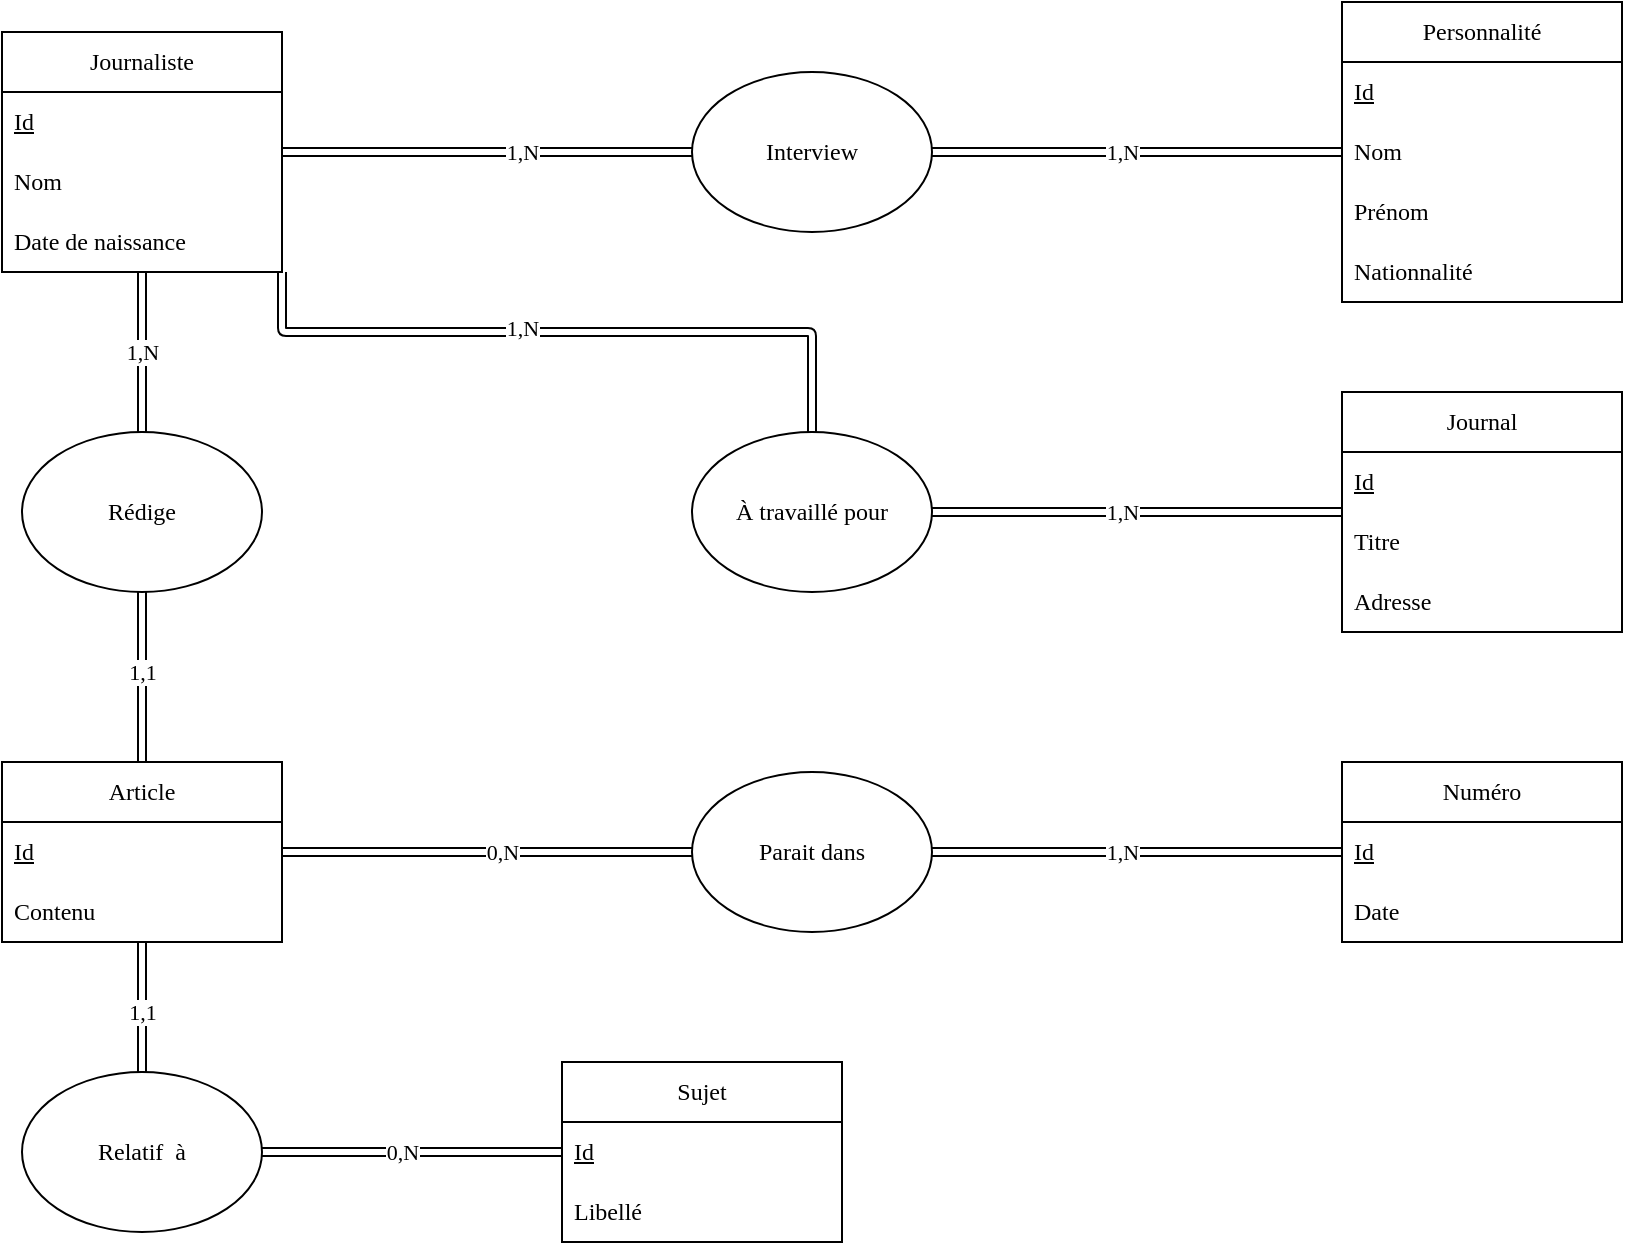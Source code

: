<mxfile>
    <diagram id="9EFfsClptSN-u4H9k2-F" name="Page-1">
        <mxGraphModel dx="896" dy="604" grid="1" gridSize="10" guides="1" tooltips="1" connect="1" arrows="1" fold="1" page="1" pageScale="1" pageWidth="850" pageHeight="1100" math="0" shadow="0">
            <root>
                <mxCell id="0"/>
                <mxCell id="1" parent="0"/>
                <mxCell id="2" value="Sujet" style="swimlane;fontStyle=0;childLayout=stackLayout;horizontal=1;startSize=30;horizontalStack=0;resizeParent=1;resizeParentMax=0;resizeLast=0;collapsible=1;marginBottom=0;whiteSpace=wrap;html=1;fontFamily=FiraCode Nerd Font Propo;" parent="1" vertex="1">
                    <mxGeometry x="300" y="535" width="140" height="90" as="geometry"/>
                </mxCell>
                <mxCell id="3" value="&lt;u&gt;Id&lt;/u&gt;" style="text;strokeColor=none;fillColor=none;align=left;verticalAlign=middle;spacingLeft=4;spacingRight=4;overflow=hidden;points=[[0,0.5],[1,0.5]];portConstraint=eastwest;rotatable=0;whiteSpace=wrap;html=1;fontFamily=FiraCode Nerd Font Propo;" parent="2" vertex="1">
                    <mxGeometry y="30" width="140" height="30" as="geometry"/>
                </mxCell>
                <mxCell id="4" value="Libellé" style="text;strokeColor=none;fillColor=none;align=left;verticalAlign=middle;spacingLeft=4;spacingRight=4;overflow=hidden;points=[[0,0.5],[1,0.5]];portConstraint=eastwest;rotatable=0;whiteSpace=wrap;html=1;fontFamily=FiraCode Nerd Font Propo;" parent="2" vertex="1">
                    <mxGeometry y="60" width="140" height="30" as="geometry"/>
                </mxCell>
                <mxCell id="35" style="edgeStyle=none;shape=link;html=1;exitX=0.5;exitY=1;exitDx=0;exitDy=0;entryX=0.5;entryY=0;entryDx=0;entryDy=0;fontFamily=FiraCode Nerd Font Propo;" parent="1" source="6" target="29" edge="1">
                    <mxGeometry relative="1" as="geometry"/>
                </mxCell>
                <mxCell id="48" value="1,1" style="edgeLabel;html=1;align=center;verticalAlign=middle;resizable=0;points=[];fontFamily=FiraCode Nerd Font Propo;" parent="35" vertex="1" connectable="0">
                    <mxGeometry x="-0.523" y="-4" relative="1" as="geometry">
                        <mxPoint x="4" y="19" as="offset"/>
                    </mxGeometry>
                </mxCell>
                <mxCell id="37" style="edgeStyle=none;shape=link;html=1;exitX=1;exitY=0.5;exitDx=0;exitDy=0;entryX=0;entryY=0.5;entryDx=0;entryDy=0;fontFamily=FiraCode Nerd Font Propo;" parent="1" source="6" target="28" edge="1">
                    <mxGeometry relative="1" as="geometry"/>
                </mxCell>
                <mxCell id="49" value="0,N" style="edgeLabel;html=1;align=center;verticalAlign=middle;resizable=0;points=[];fontFamily=FiraCode Nerd Font Propo;" parent="37" vertex="1" connectable="0">
                    <mxGeometry x="-0.349" y="1" relative="1" as="geometry">
                        <mxPoint x="43" y="1" as="offset"/>
                    </mxGeometry>
                </mxCell>
                <mxCell id="6" value="Article" style="swimlane;fontStyle=0;childLayout=stackLayout;horizontal=1;startSize=30;horizontalStack=0;resizeParent=1;resizeParentMax=0;resizeLast=0;collapsible=1;marginBottom=0;whiteSpace=wrap;html=1;fontFamily=FiraCode Nerd Font Propo;" parent="1" vertex="1">
                    <mxGeometry x="20" y="385" width="140" height="90" as="geometry"/>
                </mxCell>
                <mxCell id="7" value="&lt;u&gt;Id&lt;/u&gt;" style="text;strokeColor=none;fillColor=none;align=left;verticalAlign=middle;spacingLeft=4;spacingRight=4;overflow=hidden;points=[[0,0.5],[1,0.5]];portConstraint=eastwest;rotatable=0;whiteSpace=wrap;html=1;fontFamily=FiraCode Nerd Font Propo;" parent="6" vertex="1">
                    <mxGeometry y="30" width="140" height="30" as="geometry"/>
                </mxCell>
                <mxCell id="8" value="Contenu" style="text;strokeColor=none;fillColor=none;align=left;verticalAlign=middle;spacingLeft=4;spacingRight=4;overflow=hidden;points=[[0,0.5],[1,0.5]];portConstraint=eastwest;rotatable=0;whiteSpace=wrap;html=1;fontFamily=FiraCode Nerd Font Propo;" parent="6" vertex="1">
                    <mxGeometry y="60" width="140" height="30" as="geometry"/>
                </mxCell>
                <mxCell id="10" value="Numéro" style="swimlane;fontStyle=0;childLayout=stackLayout;horizontal=1;startSize=30;horizontalStack=0;resizeParent=1;resizeParentMax=0;resizeLast=0;collapsible=1;marginBottom=0;whiteSpace=wrap;html=1;fontFamily=FiraCode Nerd Font Propo;" parent="1" vertex="1">
                    <mxGeometry x="690" y="385" width="140" height="90" as="geometry"/>
                </mxCell>
                <mxCell id="11" value="&lt;u&gt;Id&lt;/u&gt;" style="text;strokeColor=none;fillColor=none;align=left;verticalAlign=middle;spacingLeft=4;spacingRight=4;overflow=hidden;points=[[0,0.5],[1,0.5]];portConstraint=eastwest;rotatable=0;whiteSpace=wrap;html=1;fontFamily=FiraCode Nerd Font Propo;" parent="10" vertex="1">
                    <mxGeometry y="30" width="140" height="30" as="geometry"/>
                </mxCell>
                <mxCell id="12" value="Date" style="text;strokeColor=none;fillColor=none;align=left;verticalAlign=middle;spacingLeft=4;spacingRight=4;overflow=hidden;points=[[0,0.5],[1,0.5]];portConstraint=eastwest;rotatable=0;whiteSpace=wrap;html=1;fontFamily=FiraCode Nerd Font Propo;" parent="10" vertex="1">
                    <mxGeometry y="60" width="140" height="30" as="geometry"/>
                </mxCell>
                <mxCell id="14" value="Journal" style="swimlane;fontStyle=0;childLayout=stackLayout;horizontal=1;startSize=30;horizontalStack=0;resizeParent=1;resizeParentMax=0;resizeLast=0;collapsible=1;marginBottom=0;whiteSpace=wrap;html=1;fontFamily=FiraCode Nerd Font Propo;" parent="1" vertex="1">
                    <mxGeometry x="690" y="200" width="140" height="120" as="geometry"/>
                </mxCell>
                <mxCell id="15" value="&lt;u&gt;Id&lt;/u&gt;" style="text;strokeColor=none;fillColor=none;align=left;verticalAlign=middle;spacingLeft=4;spacingRight=4;overflow=hidden;points=[[0,0.5],[1,0.5]];portConstraint=eastwest;rotatable=0;whiteSpace=wrap;html=1;fontFamily=FiraCode Nerd Font Propo;" parent="14" vertex="1">
                    <mxGeometry y="30" width="140" height="30" as="geometry"/>
                </mxCell>
                <mxCell id="16" value="Titre" style="text;strokeColor=none;fillColor=none;align=left;verticalAlign=middle;spacingLeft=4;spacingRight=4;overflow=hidden;points=[[0,0.5],[1,0.5]];portConstraint=eastwest;rotatable=0;whiteSpace=wrap;html=1;fontFamily=FiraCode Nerd Font Propo;" parent="14" vertex="1">
                    <mxGeometry y="60" width="140" height="30" as="geometry"/>
                </mxCell>
                <mxCell id="17" value="Adresse" style="text;strokeColor=none;fillColor=none;align=left;verticalAlign=middle;spacingLeft=4;spacingRight=4;overflow=hidden;points=[[0,0.5],[1,0.5]];portConstraint=eastwest;rotatable=0;whiteSpace=wrap;html=1;fontFamily=FiraCode Nerd Font Propo;" parent="14" vertex="1">
                    <mxGeometry y="90" width="140" height="30" as="geometry"/>
                </mxCell>
                <mxCell id="18" value="Personnalité" style="swimlane;fontStyle=0;childLayout=stackLayout;horizontal=1;startSize=30;horizontalStack=0;resizeParent=1;resizeParentMax=0;resizeLast=0;collapsible=1;marginBottom=0;whiteSpace=wrap;html=1;fontFamily=FiraCode Nerd Font Propo;" parent="1" vertex="1">
                    <mxGeometry x="690" y="5" width="140" height="150" as="geometry"/>
                </mxCell>
                <mxCell id="19" value="&lt;u&gt;Id&lt;/u&gt;" style="text;strokeColor=none;fillColor=none;align=left;verticalAlign=middle;spacingLeft=4;spacingRight=4;overflow=hidden;points=[[0,0.5],[1,0.5]];portConstraint=eastwest;rotatable=0;whiteSpace=wrap;html=1;fontFamily=FiraCode Nerd Font Propo;" parent="18" vertex="1">
                    <mxGeometry y="30" width="140" height="30" as="geometry"/>
                </mxCell>
                <mxCell id="20" value="Nom" style="text;strokeColor=none;fillColor=none;align=left;verticalAlign=middle;spacingLeft=4;spacingRight=4;overflow=hidden;points=[[0,0.5],[1,0.5]];portConstraint=eastwest;rotatable=0;whiteSpace=wrap;html=1;fontFamily=FiraCode Nerd Font Propo;" parent="18" vertex="1">
                    <mxGeometry y="60" width="140" height="30" as="geometry"/>
                </mxCell>
                <mxCell id="21" value="Prénom" style="text;strokeColor=none;fillColor=none;align=left;verticalAlign=middle;spacingLeft=4;spacingRight=4;overflow=hidden;points=[[0,0.5],[1,0.5]];portConstraint=eastwest;rotatable=0;whiteSpace=wrap;html=1;fontFamily=FiraCode Nerd Font Propo;" parent="18" vertex="1">
                    <mxGeometry y="90" width="140" height="30" as="geometry"/>
                </mxCell>
                <mxCell id="41" value="Nationnalité" style="text;strokeColor=none;fillColor=none;align=left;verticalAlign=middle;spacingLeft=4;spacingRight=4;overflow=hidden;points=[[0,0.5],[1,0.5]];portConstraint=eastwest;rotatable=0;whiteSpace=wrap;html=1;fontFamily=FiraCode Nerd Font Propo;" parent="18" vertex="1">
                    <mxGeometry y="120" width="140" height="30" as="geometry"/>
                </mxCell>
                <mxCell id="31" style="edgeStyle=none;html=1;exitX=0.5;exitY=1;exitDx=0;exitDy=0;entryX=0.5;entryY=0;entryDx=0;entryDy=0;shape=link;fontFamily=FiraCode Nerd Font Propo;" parent="1" source="22" target="27" edge="1">
                    <mxGeometry relative="1" as="geometry"/>
                </mxCell>
                <mxCell id="46" value="1,N" style="edgeLabel;html=1;align=center;verticalAlign=middle;resizable=0;points=[];fontFamily=FiraCode Nerd Font Propo;" parent="31" vertex="1" connectable="0">
                    <mxGeometry x="-0.287" y="1" relative="1" as="geometry">
                        <mxPoint x="-1" y="11" as="offset"/>
                    </mxGeometry>
                </mxCell>
                <mxCell id="32" style="edgeStyle=none;shape=link;html=1;exitX=1;exitY=0.5;exitDx=0;exitDy=0;entryX=0;entryY=0.5;entryDx=0;entryDy=0;fontFamily=FiraCode Nerd Font Propo;" parent="1" source="22" target="30" edge="1">
                    <mxGeometry relative="1" as="geometry">
                        <Array as="points">
                            <mxPoint x="260" y="80"/>
                        </Array>
                    </mxGeometry>
                </mxCell>
                <mxCell id="42" value="1,N" style="edgeLabel;html=1;align=center;verticalAlign=middle;resizable=0;points=[];fontFamily=FiraCode Nerd Font Propo;" parent="32" vertex="1" connectable="0">
                    <mxGeometry x="0.168" relative="1" as="geometry">
                        <mxPoint as="offset"/>
                    </mxGeometry>
                </mxCell>
                <mxCell id="39" style="edgeStyle=none;shape=link;html=1;exitX=1;exitY=1;exitDx=0;exitDy=0;entryX=0.5;entryY=0;entryDx=0;entryDy=0;fontFamily=FiraCode Nerd Font Propo;" parent="1" source="22" target="26" edge="1">
                    <mxGeometry relative="1" as="geometry">
                        <Array as="points">
                            <mxPoint x="160" y="170"/>
                            <mxPoint x="425" y="170"/>
                        </Array>
                    </mxGeometry>
                </mxCell>
                <mxCell id="44" value="1,N" style="edgeLabel;html=1;align=center;verticalAlign=middle;resizable=0;points=[];fontFamily=FiraCode Nerd Font Propo;" parent="39" vertex="1" connectable="0">
                    <mxGeometry x="-0.335" y="2" relative="1" as="geometry">
                        <mxPoint x="35" as="offset"/>
                    </mxGeometry>
                </mxCell>
                <mxCell id="22" value="Journaliste" style="swimlane;fontStyle=0;childLayout=stackLayout;horizontal=1;startSize=30;horizontalStack=0;resizeParent=1;resizeParentMax=0;resizeLast=0;collapsible=1;marginBottom=0;whiteSpace=wrap;html=1;fontFamily=FiraCode Nerd Font Propo;" parent="1" vertex="1">
                    <mxGeometry x="20" y="20" width="140" height="120" as="geometry"/>
                </mxCell>
                <mxCell id="23" value="&lt;u&gt;Id&lt;/u&gt;" style="text;strokeColor=none;fillColor=none;align=left;verticalAlign=middle;spacingLeft=4;spacingRight=4;overflow=hidden;points=[[0,0.5],[1,0.5]];portConstraint=eastwest;rotatable=0;whiteSpace=wrap;html=1;fontFamily=FiraCode Nerd Font Propo;" parent="22" vertex="1">
                    <mxGeometry y="30" width="140" height="30" as="geometry"/>
                </mxCell>
                <mxCell id="24" value="Nom" style="text;strokeColor=none;fillColor=none;align=left;verticalAlign=middle;spacingLeft=4;spacingRight=4;overflow=hidden;points=[[0,0.5],[1,0.5]];portConstraint=eastwest;rotatable=0;whiteSpace=wrap;html=1;fontFamily=FiraCode Nerd Font Propo;" parent="22" vertex="1">
                    <mxGeometry y="60" width="140" height="30" as="geometry"/>
                </mxCell>
                <mxCell id="25" value="Date de naissance" style="text;strokeColor=none;fillColor=none;align=left;verticalAlign=middle;spacingLeft=4;spacingRight=4;overflow=hidden;points=[[0,0.5],[1,0.5]];portConstraint=eastwest;rotatable=0;whiteSpace=wrap;html=1;fontFamily=FiraCode Nerd Font Propo;" parent="22" vertex="1">
                    <mxGeometry y="90" width="140" height="30" as="geometry"/>
                </mxCell>
                <mxCell id="40" style="edgeStyle=none;shape=link;html=1;exitX=1;exitY=0.5;exitDx=0;exitDy=0;fontFamily=FiraCode Nerd Font Propo;" parent="1" source="26" target="14" edge="1">
                    <mxGeometry relative="1" as="geometry"/>
                </mxCell>
                <mxCell id="45" value="1,N" style="edgeLabel;html=1;align=center;verticalAlign=middle;resizable=0;points=[];fontFamily=FiraCode Nerd Font Propo;" parent="40" vertex="1" connectable="0">
                    <mxGeometry x="-0.242" y="3" relative="1" as="geometry">
                        <mxPoint x="17" y="3" as="offset"/>
                    </mxGeometry>
                </mxCell>
                <mxCell id="26" value="À travaillé pour" style="ellipse;whiteSpace=wrap;html=1;fontFamily=FiraCode Nerd Font Propo;" parent="1" vertex="1">
                    <mxGeometry x="365" y="220" width="120" height="80" as="geometry"/>
                </mxCell>
                <mxCell id="34" style="edgeStyle=none;shape=link;html=1;exitX=0.5;exitY=1;exitDx=0;exitDy=0;entryX=0.5;entryY=0;entryDx=0;entryDy=0;fontFamily=FiraCode Nerd Font Propo;" parent="1" source="27" target="6" edge="1">
                    <mxGeometry relative="1" as="geometry"/>
                </mxCell>
                <mxCell id="47" value="1,1" style="edgeLabel;html=1;align=center;verticalAlign=middle;resizable=0;points=[];fontFamily=FiraCode Nerd Font Propo;" parent="34" vertex="1" connectable="0">
                    <mxGeometry x="-0.447" y="-4" relative="1" as="geometry">
                        <mxPoint x="4" y="16" as="offset"/>
                    </mxGeometry>
                </mxCell>
                <mxCell id="27" value="Rédige" style="ellipse;whiteSpace=wrap;html=1;fontFamily=FiraCode Nerd Font Propo;" parent="1" vertex="1">
                    <mxGeometry x="30" y="220" width="120" height="80" as="geometry"/>
                </mxCell>
                <mxCell id="38" style="edgeStyle=none;shape=link;html=1;exitX=1;exitY=0.5;exitDx=0;exitDy=0;fontFamily=FiraCode Nerd Font Propo;" parent="1" source="28" target="10" edge="1">
                    <mxGeometry relative="1" as="geometry"/>
                </mxCell>
                <mxCell id="50" value="1,N" style="edgeLabel;html=1;align=center;verticalAlign=middle;resizable=0;points=[];fontFamily=FiraCode Nerd Font Propo;" parent="38" vertex="1" connectable="0">
                    <mxGeometry x="-0.184" y="-1" relative="1" as="geometry">
                        <mxPoint x="11" y="-1" as="offset"/>
                    </mxGeometry>
                </mxCell>
                <mxCell id="28" value="Parait dans" style="ellipse;whiteSpace=wrap;html=1;fontFamily=FiraCode Nerd Font Propo;" parent="1" vertex="1">
                    <mxGeometry x="365" y="390" width="120" height="80" as="geometry"/>
                </mxCell>
                <mxCell id="36" style="edgeStyle=none;shape=link;html=1;exitX=1;exitY=0.5;exitDx=0;exitDy=0;fontFamily=FiraCode Nerd Font Propo;" parent="1" source="29" target="2" edge="1">
                    <mxGeometry relative="1" as="geometry"/>
                </mxCell>
                <mxCell id="51" value="0,N" style="edgeLabel;html=1;align=center;verticalAlign=middle;resizable=0;points=[];fontFamily=FiraCode Nerd Font Propo;" parent="36" vertex="1" connectable="0">
                    <mxGeometry x="-0.364" y="-4" relative="1" as="geometry">
                        <mxPoint x="22" y="-4" as="offset"/>
                    </mxGeometry>
                </mxCell>
                <mxCell id="29" value="Relatif&amp;nbsp; à" style="ellipse;whiteSpace=wrap;html=1;fontFamily=FiraCode Nerd Font Propo;" parent="1" vertex="1">
                    <mxGeometry x="30" y="540" width="120" height="80" as="geometry"/>
                </mxCell>
                <mxCell id="33" style="edgeStyle=none;shape=link;html=1;exitX=1;exitY=0.5;exitDx=0;exitDy=0;fontFamily=FiraCode Nerd Font Propo;" parent="1" source="30" target="18" edge="1">
                    <mxGeometry relative="1" as="geometry"/>
                </mxCell>
                <mxCell id="43" value="1,N" style="edgeLabel;html=1;align=center;verticalAlign=middle;resizable=0;points=[];fontFamily=FiraCode Nerd Font Propo;" parent="33" vertex="1" connectable="0">
                    <mxGeometry x="-0.213" y="-1" relative="1" as="geometry">
                        <mxPoint x="14" y="-1" as="offset"/>
                    </mxGeometry>
                </mxCell>
                <mxCell id="30" value="Interview" style="ellipse;whiteSpace=wrap;html=1;fontFamily=FiraCode Nerd Font Propo;" parent="1" vertex="1">
                    <mxGeometry x="365" y="40" width="120" height="80" as="geometry"/>
                </mxCell>
            </root>
        </mxGraphModel>
    </diagram>
</mxfile>
